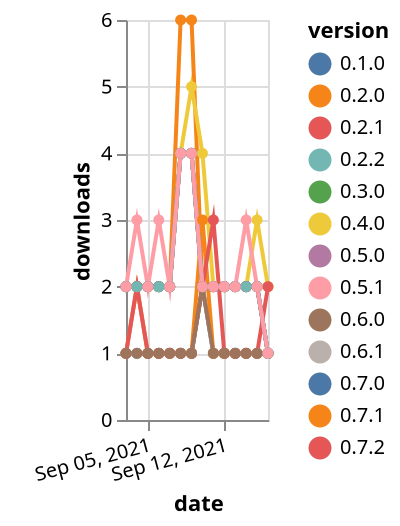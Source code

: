 {"$schema": "https://vega.github.io/schema/vega-lite/v5.json", "description": "A simple bar chart with embedded data.", "data": {"values": [{"date": "2021-09-03", "total": 2871, "delta": 2, "version": "0.2.0"}, {"date": "2021-09-04", "total": 2873, "delta": 2, "version": "0.2.0"}, {"date": "2021-09-05", "total": 2875, "delta": 2, "version": "0.2.0"}, {"date": "2021-09-06", "total": 2877, "delta": 2, "version": "0.2.0"}, {"date": "2021-09-07", "total": 2879, "delta": 2, "version": "0.2.0"}, {"date": "2021-09-08", "total": 2885, "delta": 6, "version": "0.2.0"}, {"date": "2021-09-09", "total": 2891, "delta": 6, "version": "0.2.0"}, {"date": "2021-09-10", "total": 2893, "delta": 2, "version": "0.2.0"}, {"date": "2021-09-11", "total": 2895, "delta": 2, "version": "0.2.0"}, {"date": "2021-09-12", "total": 2897, "delta": 2, "version": "0.2.0"}, {"date": "2021-09-13", "total": 2899, "delta": 2, "version": "0.2.0"}, {"date": "2021-09-14", "total": 2901, "delta": 2, "version": "0.2.0"}, {"date": "2021-09-15", "total": 2903, "delta": 2, "version": "0.2.0"}, {"date": "2021-09-16", "total": 2904, "delta": 1, "version": "0.2.0"}, {"date": "2021-09-03", "total": 2401, "delta": 2, "version": "0.4.0"}, {"date": "2021-09-04", "total": 2403, "delta": 2, "version": "0.4.0"}, {"date": "2021-09-05", "total": 2405, "delta": 2, "version": "0.4.0"}, {"date": "2021-09-06", "total": 2407, "delta": 2, "version": "0.4.0"}, {"date": "2021-09-07", "total": 2409, "delta": 2, "version": "0.4.0"}, {"date": "2021-09-08", "total": 2413, "delta": 4, "version": "0.4.0"}, {"date": "2021-09-09", "total": 2418, "delta": 5, "version": "0.4.0"}, {"date": "2021-09-10", "total": 2422, "delta": 4, "version": "0.4.0"}, {"date": "2021-09-11", "total": 2424, "delta": 2, "version": "0.4.0"}, {"date": "2021-09-12", "total": 2426, "delta": 2, "version": "0.4.0"}, {"date": "2021-09-13", "total": 2428, "delta": 2, "version": "0.4.0"}, {"date": "2021-09-14", "total": 2430, "delta": 2, "version": "0.4.0"}, {"date": "2021-09-15", "total": 2433, "delta": 3, "version": "0.4.0"}, {"date": "2021-09-16", "total": 2435, "delta": 2, "version": "0.4.0"}, {"date": "2021-09-03", "total": 2445, "delta": 2, "version": "0.2.1"}, {"date": "2021-09-04", "total": 2447, "delta": 2, "version": "0.2.1"}, {"date": "2021-09-05", "total": 2449, "delta": 2, "version": "0.2.1"}, {"date": "2021-09-06", "total": 2451, "delta": 2, "version": "0.2.1"}, {"date": "2021-09-07", "total": 2453, "delta": 2, "version": "0.2.1"}, {"date": "2021-09-08", "total": 2457, "delta": 4, "version": "0.2.1"}, {"date": "2021-09-09", "total": 2461, "delta": 4, "version": "0.2.1"}, {"date": "2021-09-10", "total": 2463, "delta": 2, "version": "0.2.1"}, {"date": "2021-09-11", "total": 2465, "delta": 2, "version": "0.2.1"}, {"date": "2021-09-12", "total": 2467, "delta": 2, "version": "0.2.1"}, {"date": "2021-09-13", "total": 2469, "delta": 2, "version": "0.2.1"}, {"date": "2021-09-14", "total": 2471, "delta": 2, "version": "0.2.1"}, {"date": "2021-09-15", "total": 2473, "delta": 2, "version": "0.2.1"}, {"date": "2021-09-16", "total": 2474, "delta": 1, "version": "0.2.1"}, {"date": "2021-09-03", "total": 179, "delta": 1, "version": "0.7.0"}, {"date": "2021-09-04", "total": 180, "delta": 1, "version": "0.7.0"}, {"date": "2021-09-05", "total": 181, "delta": 1, "version": "0.7.0"}, {"date": "2021-09-06", "total": 182, "delta": 1, "version": "0.7.0"}, {"date": "2021-09-07", "total": 183, "delta": 1, "version": "0.7.0"}, {"date": "2021-09-08", "total": 184, "delta": 1, "version": "0.7.0"}, {"date": "2021-09-09", "total": 185, "delta": 1, "version": "0.7.0"}, {"date": "2021-09-10", "total": 187, "delta": 2, "version": "0.7.0"}, {"date": "2021-09-11", "total": 188, "delta": 1, "version": "0.7.0"}, {"date": "2021-09-12", "total": 189, "delta": 1, "version": "0.7.0"}, {"date": "2021-09-13", "total": 190, "delta": 1, "version": "0.7.0"}, {"date": "2021-09-14", "total": 191, "delta": 1, "version": "0.7.0"}, {"date": "2021-09-15", "total": 192, "delta": 1, "version": "0.7.0"}, {"date": "2021-09-16", "total": 193, "delta": 1, "version": "0.7.0"}, {"date": "2021-09-03", "total": 206, "delta": 1, "version": "0.6.1"}, {"date": "2021-09-04", "total": 207, "delta": 1, "version": "0.6.1"}, {"date": "2021-09-05", "total": 208, "delta": 1, "version": "0.6.1"}, {"date": "2021-09-06", "total": 209, "delta": 1, "version": "0.6.1"}, {"date": "2021-09-07", "total": 210, "delta": 1, "version": "0.6.1"}, {"date": "2021-09-08", "total": 211, "delta": 1, "version": "0.6.1"}, {"date": "2021-09-09", "total": 212, "delta": 1, "version": "0.6.1"}, {"date": "2021-09-10", "total": 214, "delta": 2, "version": "0.6.1"}, {"date": "2021-09-11", "total": 215, "delta": 1, "version": "0.6.1"}, {"date": "2021-09-12", "total": 216, "delta": 1, "version": "0.6.1"}, {"date": "2021-09-13", "total": 217, "delta": 1, "version": "0.6.1"}, {"date": "2021-09-14", "total": 218, "delta": 1, "version": "0.6.1"}, {"date": "2021-09-15", "total": 219, "delta": 1, "version": "0.6.1"}, {"date": "2021-09-16", "total": 220, "delta": 1, "version": "0.6.1"}, {"date": "2021-09-03", "total": 2443, "delta": 2, "version": "0.3.0"}, {"date": "2021-09-04", "total": 2445, "delta": 2, "version": "0.3.0"}, {"date": "2021-09-05", "total": 2447, "delta": 2, "version": "0.3.0"}, {"date": "2021-09-06", "total": 2449, "delta": 2, "version": "0.3.0"}, {"date": "2021-09-07", "total": 2451, "delta": 2, "version": "0.3.0"}, {"date": "2021-09-08", "total": 2455, "delta": 4, "version": "0.3.0"}, {"date": "2021-09-09", "total": 2459, "delta": 4, "version": "0.3.0"}, {"date": "2021-09-10", "total": 2461, "delta": 2, "version": "0.3.0"}, {"date": "2021-09-11", "total": 2463, "delta": 2, "version": "0.3.0"}, {"date": "2021-09-12", "total": 2465, "delta": 2, "version": "0.3.0"}, {"date": "2021-09-13", "total": 2467, "delta": 2, "version": "0.3.0"}, {"date": "2021-09-14", "total": 2469, "delta": 2, "version": "0.3.0"}, {"date": "2021-09-15", "total": 2471, "delta": 2, "version": "0.3.0"}, {"date": "2021-09-16", "total": 2472, "delta": 1, "version": "0.3.0"}, {"date": "2021-09-03", "total": 585, "delta": 1, "version": "0.7.1"}, {"date": "2021-09-04", "total": 587, "delta": 2, "version": "0.7.1"}, {"date": "2021-09-05", "total": 588, "delta": 1, "version": "0.7.1"}, {"date": "2021-09-06", "total": 589, "delta": 1, "version": "0.7.1"}, {"date": "2021-09-07", "total": 590, "delta": 1, "version": "0.7.1"}, {"date": "2021-09-08", "total": 591, "delta": 1, "version": "0.7.1"}, {"date": "2021-09-09", "total": 592, "delta": 1, "version": "0.7.1"}, {"date": "2021-09-10", "total": 595, "delta": 3, "version": "0.7.1"}, {"date": "2021-09-11", "total": 596, "delta": 1, "version": "0.7.1"}, {"date": "2021-09-12", "total": 597, "delta": 1, "version": "0.7.1"}, {"date": "2021-09-13", "total": 598, "delta": 1, "version": "0.7.1"}, {"date": "2021-09-14", "total": 599, "delta": 1, "version": "0.7.1"}, {"date": "2021-09-15", "total": 600, "delta": 1, "version": "0.7.1"}, {"date": "2021-09-16", "total": 601, "delta": 1, "version": "0.7.1"}, {"date": "2021-09-03", "total": 2476, "delta": 2, "version": "0.1.0"}, {"date": "2021-09-04", "total": 2478, "delta": 2, "version": "0.1.0"}, {"date": "2021-09-05", "total": 2480, "delta": 2, "version": "0.1.0"}, {"date": "2021-09-06", "total": 2482, "delta": 2, "version": "0.1.0"}, {"date": "2021-09-07", "total": 2484, "delta": 2, "version": "0.1.0"}, {"date": "2021-09-08", "total": 2488, "delta": 4, "version": "0.1.0"}, {"date": "2021-09-09", "total": 2492, "delta": 4, "version": "0.1.0"}, {"date": "2021-09-10", "total": 2494, "delta": 2, "version": "0.1.0"}, {"date": "2021-09-11", "total": 2496, "delta": 2, "version": "0.1.0"}, {"date": "2021-09-12", "total": 2498, "delta": 2, "version": "0.1.0"}, {"date": "2021-09-13", "total": 2500, "delta": 2, "version": "0.1.0"}, {"date": "2021-09-14", "total": 2502, "delta": 2, "version": "0.1.0"}, {"date": "2021-09-15", "total": 2504, "delta": 2, "version": "0.1.0"}, {"date": "2021-09-16", "total": 2505, "delta": 1, "version": "0.1.0"}, {"date": "2021-09-03", "total": 298, "delta": 1, "version": "0.7.2"}, {"date": "2021-09-04", "total": 300, "delta": 2, "version": "0.7.2"}, {"date": "2021-09-05", "total": 301, "delta": 1, "version": "0.7.2"}, {"date": "2021-09-06", "total": 302, "delta": 1, "version": "0.7.2"}, {"date": "2021-09-07", "total": 303, "delta": 1, "version": "0.7.2"}, {"date": "2021-09-08", "total": 304, "delta": 1, "version": "0.7.2"}, {"date": "2021-09-09", "total": 305, "delta": 1, "version": "0.7.2"}, {"date": "2021-09-10", "total": 307, "delta": 2, "version": "0.7.2"}, {"date": "2021-09-11", "total": 310, "delta": 3, "version": "0.7.2"}, {"date": "2021-09-12", "total": 311, "delta": 1, "version": "0.7.2"}, {"date": "2021-09-13", "total": 312, "delta": 1, "version": "0.7.2"}, {"date": "2021-09-14", "total": 313, "delta": 1, "version": "0.7.2"}, {"date": "2021-09-15", "total": 314, "delta": 1, "version": "0.7.2"}, {"date": "2021-09-16", "total": 316, "delta": 2, "version": "0.7.2"}, {"date": "2021-09-03", "total": 194, "delta": 1, "version": "0.6.0"}, {"date": "2021-09-04", "total": 195, "delta": 1, "version": "0.6.0"}, {"date": "2021-09-05", "total": 196, "delta": 1, "version": "0.6.0"}, {"date": "2021-09-06", "total": 197, "delta": 1, "version": "0.6.0"}, {"date": "2021-09-07", "total": 198, "delta": 1, "version": "0.6.0"}, {"date": "2021-09-08", "total": 199, "delta": 1, "version": "0.6.0"}, {"date": "2021-09-09", "total": 200, "delta": 1, "version": "0.6.0"}, {"date": "2021-09-10", "total": 202, "delta": 2, "version": "0.6.0"}, {"date": "2021-09-11", "total": 203, "delta": 1, "version": "0.6.0"}, {"date": "2021-09-12", "total": 204, "delta": 1, "version": "0.6.0"}, {"date": "2021-09-13", "total": 205, "delta": 1, "version": "0.6.0"}, {"date": "2021-09-14", "total": 206, "delta": 1, "version": "0.6.0"}, {"date": "2021-09-15", "total": 207, "delta": 1, "version": "0.6.0"}, {"date": "2021-09-16", "total": 208, "delta": 1, "version": "0.6.0"}, {"date": "2021-09-03", "total": 2048, "delta": 2, "version": "0.5.0"}, {"date": "2021-09-04", "total": 2050, "delta": 2, "version": "0.5.0"}, {"date": "2021-09-05", "total": 2052, "delta": 2, "version": "0.5.0"}, {"date": "2021-09-06", "total": 2054, "delta": 2, "version": "0.5.0"}, {"date": "2021-09-07", "total": 2056, "delta": 2, "version": "0.5.0"}, {"date": "2021-09-08", "total": 2060, "delta": 4, "version": "0.5.0"}, {"date": "2021-09-09", "total": 2064, "delta": 4, "version": "0.5.0"}, {"date": "2021-09-10", "total": 2066, "delta": 2, "version": "0.5.0"}, {"date": "2021-09-11", "total": 2068, "delta": 2, "version": "0.5.0"}, {"date": "2021-09-12", "total": 2070, "delta": 2, "version": "0.5.0"}, {"date": "2021-09-13", "total": 2072, "delta": 2, "version": "0.5.0"}, {"date": "2021-09-14", "total": 2074, "delta": 2, "version": "0.5.0"}, {"date": "2021-09-15", "total": 2076, "delta": 2, "version": "0.5.0"}, {"date": "2021-09-16", "total": 2077, "delta": 1, "version": "0.5.0"}, {"date": "2021-09-03", "total": 2469, "delta": 2, "version": "0.2.2"}, {"date": "2021-09-04", "total": 2471, "delta": 2, "version": "0.2.2"}, {"date": "2021-09-05", "total": 2473, "delta": 2, "version": "0.2.2"}, {"date": "2021-09-06", "total": 2475, "delta": 2, "version": "0.2.2"}, {"date": "2021-09-07", "total": 2477, "delta": 2, "version": "0.2.2"}, {"date": "2021-09-08", "total": 2481, "delta": 4, "version": "0.2.2"}, {"date": "2021-09-09", "total": 2485, "delta": 4, "version": "0.2.2"}, {"date": "2021-09-10", "total": 2487, "delta": 2, "version": "0.2.2"}, {"date": "2021-09-11", "total": 2489, "delta": 2, "version": "0.2.2"}, {"date": "2021-09-12", "total": 2491, "delta": 2, "version": "0.2.2"}, {"date": "2021-09-13", "total": 2493, "delta": 2, "version": "0.2.2"}, {"date": "2021-09-14", "total": 2495, "delta": 2, "version": "0.2.2"}, {"date": "2021-09-15", "total": 2497, "delta": 2, "version": "0.2.2"}, {"date": "2021-09-16", "total": 2498, "delta": 1, "version": "0.2.2"}, {"date": "2021-09-03", "total": 2193, "delta": 2, "version": "0.5.1"}, {"date": "2021-09-04", "total": 2196, "delta": 3, "version": "0.5.1"}, {"date": "2021-09-05", "total": 2198, "delta": 2, "version": "0.5.1"}, {"date": "2021-09-06", "total": 2201, "delta": 3, "version": "0.5.1"}, {"date": "2021-09-07", "total": 2203, "delta": 2, "version": "0.5.1"}, {"date": "2021-09-08", "total": 2207, "delta": 4, "version": "0.5.1"}, {"date": "2021-09-09", "total": 2211, "delta": 4, "version": "0.5.1"}, {"date": "2021-09-10", "total": 2213, "delta": 2, "version": "0.5.1"}, {"date": "2021-09-11", "total": 2215, "delta": 2, "version": "0.5.1"}, {"date": "2021-09-12", "total": 2217, "delta": 2, "version": "0.5.1"}, {"date": "2021-09-13", "total": 2219, "delta": 2, "version": "0.5.1"}, {"date": "2021-09-14", "total": 2222, "delta": 3, "version": "0.5.1"}, {"date": "2021-09-15", "total": 2224, "delta": 2, "version": "0.5.1"}, {"date": "2021-09-16", "total": 2225, "delta": 1, "version": "0.5.1"}]}, "width": "container", "mark": {"type": "line", "point": {"filled": true}}, "encoding": {"x": {"field": "date", "type": "temporal", "timeUnit": "yearmonthdate", "title": "date", "axis": {"labelAngle": -15}}, "y": {"field": "delta", "type": "quantitative", "title": "downloads"}, "color": {"field": "version", "type": "nominal"}, "tooltip": {"field": "delta"}}}